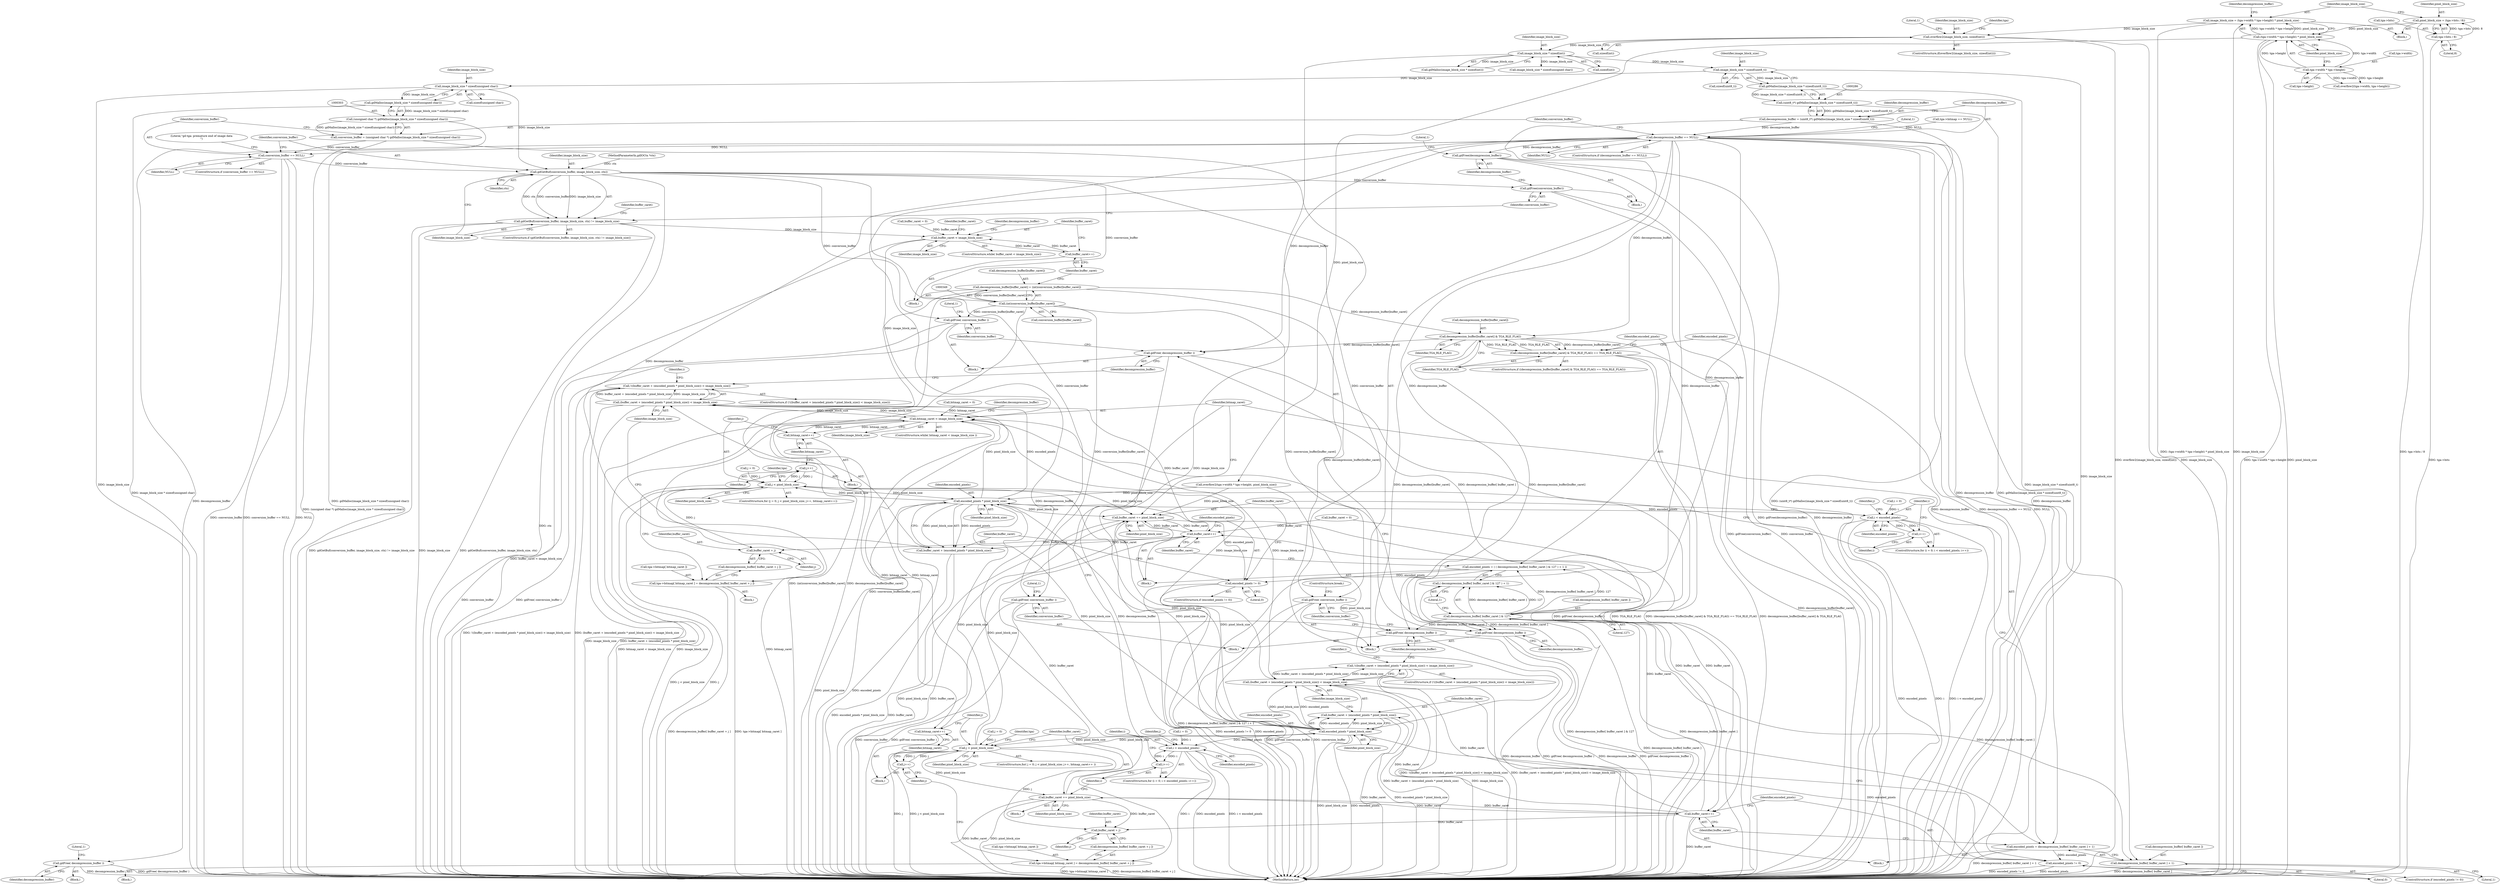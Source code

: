digraph "0_libgd_3c2b605d72e8b080dace1d98a6e50b46c1d12186@API" {
"1000288" [label="(Call,image_block_size * sizeof(uint8_t))"];
"1000210" [label="(Call,image_block_size * sizeof(int))"];
"1000180" [label="(Call,overflow2(image_block_size, sizeof(int)))"];
"1000117" [label="(Call,image_block_size = (tga->width * tga->height) * pixel_block_size)"];
"1000119" [label="(Call,(tga->width * tga->height) * pixel_block_size)"];
"1000120" [label="(Call,tga->width * tga->height)"];
"1000109" [label="(Call,pixel_block_size = (tga->bits / 8))"];
"1000111" [label="(Call,tga->bits / 8)"];
"1000287" [label="(Call,gdMalloc(image_block_size * sizeof(uint8_t)))"];
"1000285" [label="(Call,(uint8_t*) gdMalloc(image_block_size * sizeof(uint8_t)))"];
"1000283" [label="(Call,decompression_buffer = (uint8_t*) gdMalloc(image_block_size * sizeof(uint8_t)))"];
"1000293" [label="(Call,decompression_buffer == NULL)"];
"1000310" [label="(Call,conversion_buffer == NULL)"];
"1000323" [label="(Call,gdGetBuf(conversion_buffer, image_block_size, ctx))"];
"1000322" [label="(Call,gdGetBuf(conversion_buffer, image_block_size, ctx) != image_block_size)"];
"1000340" [label="(Call,buffer_caret < image_block_size)"];
"1000353" [label="(Call,buffer_caret++)"];
"1000359" [label="(Call,bitmap_caret < image_block_size)"];
"1000390" [label="(Call,(buffer_caret + (encoded_pixels * pixel_block_size)) < image_block_size)"];
"1000389" [label="(Call,!((buffer_caret + (encoded_pixels * pixel_block_size)) < image_block_size))"];
"1000425" [label="(Call,bitmap_caret++)"];
"1000460" [label="(Call,(buffer_caret + (encoded_pixels * pixel_block_size)) < image_block_size)"];
"1000459" [label="(Call,!((buffer_caret + (encoded_pixels * pixel_block_size)) < image_block_size))"];
"1000495" [label="(Call,bitmap_caret++)"];
"1000329" [label="(Call,gdFree(conversion_buffer))"];
"1000348" [label="(Call,(int)conversion_buffer[buffer_caret])"];
"1000344" [label="(Call,decompression_buffer[buffer_caret] = (int)conversion_buffer[buffer_caret])"];
"1000365" [label="(Call,decompression_buffer[buffer_caret] & TGA_RLE_FLAG)"];
"1000364" [label="(Call,(decompression_buffer[buffer_caret] & TGA_RLE_FLAG) == TGA_RLE_FLAG)"];
"1000398" [label="(Call,gdFree( decompression_buffer ))"];
"1000468" [label="(Call,gdFree( decompression_buffer ))"];
"1000512" [label="(Call,gdFree( decompression_buffer ))"];
"1000400" [label="(Call,gdFree( conversion_buffer ))"];
"1000470" [label="(Call,gdFree( conversion_buffer ))"];
"1000514" [label="(Call,gdFree( conversion_buffer ))"];
"1000316" [label="(Call,gdFree( decompression_buffer ))"];
"1000331" [label="(Call,gdFree(decompression_buffer))"];
"1000375" [label="(Call,decompression_buffer[ buffer_caret ] & 127)"];
"1000372" [label="(Call,encoded_pixels = ( ( decompression_buffer[ buffer_caret ] & 127 ) + 1 ))"];
"1000384" [label="(Call,encoded_pixels != 0)"];
"1000393" [label="(Call,encoded_pixels * pixel_block_size)"];
"1000391" [label="(Call,buffer_caret + (encoded_pixels * pixel_block_size))"];
"1000409" [label="(Call,i < encoded_pixels)"];
"1000412" [label="(Call,i++)"];
"1000419" [label="(Call,j < pixel_block_size)"];
"1000423" [label="(Call,j++)"];
"1000436" [label="(Call,buffer_caret + j)"];
"1000439" [label="(Call,buffer_caret += pixel_block_size)"];
"1000381" [label="(Call,buffer_caret++)"];
"1000451" [label="(Call,buffer_caret++)"];
"1000461" [label="(Call,buffer_caret + (encoded_pixels * pixel_block_size))"];
"1000506" [label="(Call,buffer_caret + j)"];
"1000509" [label="(Call,buffer_caret += pixel_block_size)"];
"1000463" [label="(Call,encoded_pixels * pixel_block_size)"];
"1000479" [label="(Call,i < encoded_pixels)"];
"1000482" [label="(Call,i++)"];
"1000489" [label="(Call,j < pixel_block_size)"];
"1000493" [label="(Call,j++)"];
"1000374" [label="(Call,( decompression_buffer[ buffer_caret ] & 127 ) + 1)"];
"1000444" [label="(Call,encoded_pixels = decompression_buffer[ buffer_caret ] + 1)"];
"1000454" [label="(Call,encoded_pixels != 0)"];
"1000446" [label="(Call,decompression_buffer[ buffer_caret ] + 1)"];
"1000428" [label="(Call,tga->bitmap[ bitmap_caret ] = decompression_buffer[ buffer_caret + j ])"];
"1000498" [label="(Call,tga->bitmap[ bitmap_caret ] = decompression_buffer[ buffer_caret + j ])"];
"1000305" [label="(Call,image_block_size * sizeof(unsigned char))"];
"1000304" [label="(Call,gdMalloc(image_block_size * sizeof(unsigned char)))"];
"1000302" [label="(Call,(unsigned char *) gdMalloc(image_block_size * sizeof(unsigned char)))"];
"1000300" [label="(Call,conversion_buffer = (unsigned char *) gdMalloc(image_block_size * sizeof(unsigned char)))"];
"1000212" [label="(Call,sizeof(int))"];
"1000426" [label="(Identifier,bitmap_caret)"];
"1000328" [label="(Block,)"];
"1000209" [label="(Call,gdMalloc(image_block_size * sizeof(int)))"];
"1000436" [label="(Call,buffer_caret + j)"];
"1000443" [label="(Block,)"];
"1000486" [label="(Call,j = 0)"];
"1000115" [label="(Literal,8)"];
"1000341" [label="(Identifier,buffer_caret)"];
"1000331" [label="(Call,gdFree(decompression_buffer))"];
"1000489" [label="(Call,j < pixel_block_size)"];
"1000453" [label="(ControlStructure,if (encoded_pixels != 0))"];
"1000487" [label="(Identifier,j)"];
"1000329" [label="(Call,gdFree(conversion_buffer))"];
"1000317" [label="(Identifier,decompression_buffer)"];
"1000384" [label="(Call,encoded_pixels != 0)"];
"1000326" [label="(Identifier,ctx)"];
"1000284" [label="(Identifier,decompression_buffer)"];
"1000294" [label="(Identifier,decompression_buffer)"];
"1000310" [label="(Call,conversion_buffer == NULL)"];
"1000494" [label="(Identifier,j)"];
"1000427" [label="(Block,)"];
"1000480" [label="(Identifier,i)"];
"1000490" [label="(Identifier,j)"];
"1000381" [label="(Call,buffer_caret++)"];
"1000447" [label="(Call,decompression_buffer[ buffer_caret ])"];
"1000375" [label="(Call,decompression_buffer[ buffer_caret ] & 127)"];
"1000475" [label="(ControlStructure,for (i = 0; i < encoded_pixels; i++))"];
"1000434" [label="(Call,decompression_buffer[ buffer_caret + j ])"];
"1000358" [label="(ControlStructure,while( bitmap_caret < image_block_size ))"];
"1000105" [label="(MethodParameterIn,gdIOCtx *ctx)"];
"1000180" [label="(Call,overflow2(image_block_size, sizeof(int)))"];
"1000307" [label="(Call,sizeof(unsigned char))"];
"1000353" [label="(Call,buffer_caret++)"];
"1000111" [label="(Call,tga->bits / 8)"];
"1000407" [label="(Identifier,i)"];
"1000481" [label="(Identifier,encoded_pixels)"];
"1000390" [label="(Call,(buffer_caret + (encoded_pixels * pixel_block_size)) < image_block_size)"];
"1000438" [label="(Identifier,j)"];
"1000356" [label="(Identifier,buffer_caret)"];
"1000121" [label="(Call,tga->width)"];
"1000460" [label="(Call,(buffer_caret + (encoded_pixels * pixel_block_size)) < image_block_size)"];
"1000366" [label="(Call,decompression_buffer[buffer_caret])"];
"1000210" [label="(Call,image_block_size * sizeof(int))"];
"1000415" [label="(ControlStructure,for (j = 0; j < pixel_block_size; j++, bitmap_caret++))"];
"1000141" [label="(Call,bitmap_caret = 0)"];
"1000348" [label="(Call,(int)conversion_buffer[buffer_caret])"];
"1000440" [label="(Identifier,buffer_caret)"];
"1000401" [label="(Identifier,conversion_buffer)"];
"1000118" [label="(Identifier,image_block_size)"];
"1000371" [label="(Block,)"];
"1000302" [label="(Call,(unsigned char *) gdMalloc(image_block_size * sizeof(unsigned char)))"];
"1000120" [label="(Call,tga->width * tga->height)"];
"1000458" [label="(ControlStructure,if (!((buffer_caret + (encoded_pixels * pixel_block_size)) < image_block_size)))"];
"1000117" [label="(Call,image_block_size = (tga->width * tga->height) * pixel_block_size)"];
"1000386" [label="(Literal,0)"];
"1000496" [label="(Identifier,bitmap_caret)"];
"1000385" [label="(Identifier,encoded_pixels)"];
"1000513" [label="(Identifier,decompression_buffer)"];
"1000510" [label="(Identifier,buffer_caret)"];
"1000501" [label="(Identifier,tga)"];
"1000394" [label="(Identifier,encoded_pixels)"];
"1000187" [label="(Literal,1)"];
"1000300" [label="(Call,conversion_buffer = (unsigned char *) gdMalloc(image_block_size * sizeof(unsigned char)))"];
"1000445" [label="(Identifier,encoded_pixels)"];
"1000456" [label="(Literal,0)"];
"1000421" [label="(Identifier,pixel_block_size)"];
"1000455" [label="(Identifier,encoded_pixels)"];
"1000287" [label="(Call,gdMalloc(image_block_size * sizeof(uint8_t)))"];
"1000468" [label="(Call,gdFree( decompression_buffer ))"];
"1000309" [label="(ControlStructure,if (conversion_buffer == NULL))"];
"1000342" [label="(Identifier,image_block_size)"];
"1000451" [label="(Call,buffer_caret++)"];
"1000110" [label="(Identifier,pixel_block_size)"];
"1000515" [label="(Identifier,conversion_buffer)"];
"1000361" [label="(Identifier,image_block_size)"];
"1000465" [label="(Identifier,pixel_block_size)"];
"1000215" [label="(Call,tga->bitmap == NULL)"];
"1000459" [label="(Call,!((buffer_caret + (encoded_pixels * pixel_block_size)) < image_block_size))"];
"1000181" [label="(Identifier,image_block_size)"];
"1000467" [label="(Block,)"];
"1000337" [label="(Identifier,buffer_caret)"];
"1000154" [label="(Call,overflow2(tga->width, tga->height))"];
"1000410" [label="(Identifier,i)"];
"1000450" [label="(Literal,1)"];
"1000424" [label="(Identifier,j)"];
"1000391" [label="(Call,buffer_caret + (encoded_pixels * pixel_block_size))"];
"1000315" [label="(Literal,\"gd-tga: premature end of image data\n\")"];
"1000355" [label="(Call,buffer_caret = 0)"];
"1000429" [label="(Call,tga->bitmap[ bitmap_caret ])"];
"1000499" [label="(Call,tga->bitmap[ bitmap_caret ])"];
"1000306" [label="(Identifier,image_block_size)"];
"1000463" [label="(Call,encoded_pixels * pixel_block_size)"];
"1000483" [label="(Identifier,i)"];
"1000428" [label="(Call,tga->bitmap[ bitmap_caret ] = decompression_buffer[ buffer_caret + j ])"];
"1000519" [label="(MethodReturn,int)"];
"1000343" [label="(Block,)"];
"1000484" [label="(Block,)"];
"1000461" [label="(Call,buffer_caret + (encoded_pixels * pixel_block_size))"];
"1000417" [label="(Identifier,j)"];
"1000376" [label="(Call,decompression_buffer[ buffer_caret ])"];
"1000112" [label="(Call,tga->bits)"];
"1000354" [label="(Identifier,buffer_caret)"];
"1000350" [label="(Call,conversion_buffer[buffer_caret])"];
"1000416" [label="(Call,j = 0)"];
"1000431" [label="(Identifier,tga)"];
"1000369" [label="(Identifier,TGA_RLE_FLAG)"];
"1000412" [label="(Call,i++)"];
"1000425" [label="(Call,bitmap_caret++)"];
"1000380" [label="(Literal,1)"];
"1000516" [label="(ControlStructure,break;)"];
"1000119" [label="(Call,(tga->width * tga->height) * pixel_block_size)"];
"1000321" [label="(ControlStructure,if (gdGetBuf(conversion_buffer, image_block_size, ctx) != image_block_size))"];
"1000323" [label="(Call,gdGetBuf(conversion_buffer, image_block_size, ctx))"];
"1000324" [label="(Identifier,conversion_buffer)"];
"1000340" [label="(Call,buffer_caret < image_block_size)"];
"1000360" [label="(Identifier,bitmap_caret)"];
"1000234" [label="(Call,image_block_size * sizeof(unsigned char))"];
"1000508" [label="(Identifier,j)"];
"1000479" [label="(Call,i < encoded_pixels)"];
"1000211" [label="(Identifier,image_block_size)"];
"1000389" [label="(Call,!((buffer_caret + (encoded_pixels * pixel_block_size)) < image_block_size))"];
"1000345" [label="(Call,decompression_buffer[buffer_caret])"];
"1000392" [label="(Identifier,buffer_caret)"];
"1000485" [label="(ControlStructure,for( j = 0; j < pixel_block_size; j++, bitmap_caret++ ))"];
"1000379" [label="(Literal,127)"];
"1000290" [label="(Call,sizeof(uint8_t))"];
"1000288" [label="(Call,image_block_size * sizeof(uint8_t))"];
"1000514" [label="(Call,gdFree( conversion_buffer ))"];
"1000462" [label="(Identifier,buffer_caret)"];
"1000405" [label="(ControlStructure,for (i = 0; i < encoded_pixels; i++))"];
"1000437" [label="(Identifier,buffer_caret)"];
"1000344" [label="(Call,decompression_buffer[buffer_caret] = (int)conversion_buffer[buffer_caret])"];
"1000422" [label="(Block,)"];
"1000372" [label="(Call,encoded_pixels = ( ( decompression_buffer[ buffer_caret ] & 127 ) + 1 ))"];
"1000439" [label="(Call,buffer_caret += pixel_block_size)"];
"1000322" [label="(Call,gdGetBuf(conversion_buffer, image_block_size, ctx) != image_block_size)"];
"1000511" [label="(Identifier,pixel_block_size)"];
"1000498" [label="(Call,tga->bitmap[ bitmap_caret ] = decompression_buffer[ buffer_caret + j ])"];
"1000312" [label="(Identifier,NULL)"];
"1000444" [label="(Call,encoded_pixels = decompression_buffer[ buffer_caret ] + 1)"];
"1000335" [label="(Literal,1)"];
"1000397" [label="(Block,)"];
"1000192" [label="(Identifier,tga)"];
"1000471" [label="(Identifier,conversion_buffer)"];
"1000124" [label="(Call,tga->height)"];
"1000419" [label="(Call,j < pixel_block_size)"];
"1000295" [label="(Identifier,NULL)"];
"1000383" [label="(ControlStructure,if (encoded_pixels != 0))"];
"1000316" [label="(Call,gdFree( decompression_buffer ))"];
"1000327" [label="(Identifier,image_block_size)"];
"1000325" [label="(Identifier,image_block_size)"];
"1000388" [label="(ControlStructure,if (!((buffer_caret + (encoded_pixels * pixel_block_size)) < image_block_size)))"];
"1000393" [label="(Call,encoded_pixels * pixel_block_size)"];
"1000409" [label="(Call,i < encoded_pixels)"];
"1000512" [label="(Call,gdFree( decompression_buffer ))"];
"1000420" [label="(Identifier,j)"];
"1000304" [label="(Call,gdMalloc(image_block_size * sizeof(unsigned char)))"];
"1000373" [label="(Identifier,encoded_pixels)"];
"1000399" [label="(Identifier,decompression_buffer)"];
"1000446" [label="(Call,decompression_buffer[ buffer_caret ] + 1)"];
"1000283" [label="(Call,decompression_buffer = (uint8_t*) gdMalloc(image_block_size * sizeof(uint8_t)))"];
"1000474" [label="(Literal,1)"];
"1000374" [label="(Call,( decompression_buffer[ buffer_caret ] & 127 ) + 1)"];
"1000301" [label="(Identifier,conversion_buffer)"];
"1000293" [label="(Call,decompression_buffer == NULL)"];
"1000346" [label="(Identifier,decompression_buffer)"];
"1000365" [label="(Call,decompression_buffer[buffer_caret] & TGA_RLE_FLAG)"];
"1000466" [label="(Identifier,image_block_size)"];
"1000406" [label="(Call,i = 0)"];
"1000482" [label="(Call,i++)"];
"1000332" [label="(Identifier,decompression_buffer)"];
"1000382" [label="(Identifier,buffer_caret)"];
"1000311" [label="(Identifier,conversion_buffer)"];
"1000400" [label="(Call,gdFree( conversion_buffer ))"];
"1000285" [label="(Call,(uint8_t*) gdMalloc(image_block_size * sizeof(uint8_t)))"];
"1000127" [label="(Identifier,pixel_block_size)"];
"1000506" [label="(Call,buffer_caret + j)"];
"1000469" [label="(Identifier,decompression_buffer)"];
"1000492" [label="(Block,)"];
"1000464" [label="(Identifier,encoded_pixels)"];
"1000330" [label="(Identifier,conversion_buffer)"];
"1000370" [label="(Identifier,TGA_RLE_FLAG)"];
"1000477" [label="(Identifier,i)"];
"1000476" [label="(Call,i = 0)"];
"1000299" [label="(Literal,1)"];
"1000313" [label="(Block,)"];
"1000182" [label="(Call,sizeof(int))"];
"1000336" [label="(Call,buffer_caret = 0)"];
"1000495" [label="(Call,bitmap_caret++)"];
"1000413" [label="(Identifier,i)"];
"1000411" [label="(Identifier,encoded_pixels)"];
"1000441" [label="(Identifier,pixel_block_size)"];
"1000130" [label="(Identifier,decompression_buffer)"];
"1000404" [label="(Literal,1)"];
"1000395" [label="(Identifier,pixel_block_size)"];
"1000423" [label="(Call,j++)"];
"1000166" [label="(Call,overflow2(tga->width * tga->height, pixel_block_size))"];
"1000454" [label="(Call,encoded_pixels != 0)"];
"1000491" [label="(Identifier,pixel_block_size)"];
"1000396" [label="(Identifier,image_block_size)"];
"1000493" [label="(Call,j++)"];
"1000179" [label="(ControlStructure,if(overflow2(image_block_size, sizeof(int))))"];
"1000367" [label="(Identifier,decompression_buffer)"];
"1000289" [label="(Identifier,image_block_size)"];
"1000470" [label="(Call,gdFree( conversion_buffer ))"];
"1000509" [label="(Call,buffer_caret += pixel_block_size)"];
"1000497" [label="(Block,)"];
"1000107" [label="(Block,)"];
"1000227" [label="(Block,)"];
"1000452" [label="(Identifier,buffer_caret)"];
"1000292" [label="(ControlStructure,if (decompression_buffer == NULL))"];
"1000364" [label="(Call,(decompression_buffer[buffer_caret] & TGA_RLE_FLAG) == TGA_RLE_FLAG)"];
"1000320" [label="(Literal,1)"];
"1000109" [label="(Call,pixel_block_size = (tga->bits / 8))"];
"1000507" [label="(Identifier,buffer_caret)"];
"1000359" [label="(Call,bitmap_caret < image_block_size)"];
"1000398" [label="(Call,gdFree( decompression_buffer ))"];
"1000339" [label="(ControlStructure,while( buffer_caret < image_block_size))"];
"1000305" [label="(Call,image_block_size * sizeof(unsigned char))"];
"1000363" [label="(ControlStructure,if ((decompression_buffer[buffer_caret] & TGA_RLE_FLAG) == TGA_RLE_FLAG))"];
"1000504" [label="(Call,decompression_buffer[ buffer_caret + j ])"];
"1000288" -> "1000287"  [label="AST: "];
"1000288" -> "1000290"  [label="CFG: "];
"1000289" -> "1000288"  [label="AST: "];
"1000290" -> "1000288"  [label="AST: "];
"1000287" -> "1000288"  [label="CFG: "];
"1000288" -> "1000519"  [label="DDG: image_block_size"];
"1000288" -> "1000287"  [label="DDG: image_block_size"];
"1000210" -> "1000288"  [label="DDG: image_block_size"];
"1000288" -> "1000305"  [label="DDG: image_block_size"];
"1000210" -> "1000209"  [label="AST: "];
"1000210" -> "1000212"  [label="CFG: "];
"1000211" -> "1000210"  [label="AST: "];
"1000212" -> "1000210"  [label="AST: "];
"1000209" -> "1000210"  [label="CFG: "];
"1000210" -> "1000519"  [label="DDG: image_block_size"];
"1000210" -> "1000209"  [label="DDG: image_block_size"];
"1000180" -> "1000210"  [label="DDG: image_block_size"];
"1000210" -> "1000234"  [label="DDG: image_block_size"];
"1000180" -> "1000179"  [label="AST: "];
"1000180" -> "1000182"  [label="CFG: "];
"1000181" -> "1000180"  [label="AST: "];
"1000182" -> "1000180"  [label="AST: "];
"1000187" -> "1000180"  [label="CFG: "];
"1000192" -> "1000180"  [label="CFG: "];
"1000180" -> "1000519"  [label="DDG: image_block_size"];
"1000180" -> "1000519"  [label="DDG: overflow2(image_block_size, sizeof(int))"];
"1000117" -> "1000180"  [label="DDG: image_block_size"];
"1000117" -> "1000107"  [label="AST: "];
"1000117" -> "1000119"  [label="CFG: "];
"1000118" -> "1000117"  [label="AST: "];
"1000119" -> "1000117"  [label="AST: "];
"1000130" -> "1000117"  [label="CFG: "];
"1000117" -> "1000519"  [label="DDG: image_block_size"];
"1000117" -> "1000519"  [label="DDG: (tga->width * tga->height) * pixel_block_size"];
"1000119" -> "1000117"  [label="DDG: tga->width * tga->height"];
"1000119" -> "1000117"  [label="DDG: pixel_block_size"];
"1000119" -> "1000127"  [label="CFG: "];
"1000120" -> "1000119"  [label="AST: "];
"1000127" -> "1000119"  [label="AST: "];
"1000119" -> "1000519"  [label="DDG: pixel_block_size"];
"1000119" -> "1000519"  [label="DDG: tga->width * tga->height"];
"1000120" -> "1000119"  [label="DDG: tga->width"];
"1000120" -> "1000119"  [label="DDG: tga->height"];
"1000109" -> "1000119"  [label="DDG: pixel_block_size"];
"1000119" -> "1000166"  [label="DDG: pixel_block_size"];
"1000120" -> "1000124"  [label="CFG: "];
"1000121" -> "1000120"  [label="AST: "];
"1000124" -> "1000120"  [label="AST: "];
"1000127" -> "1000120"  [label="CFG: "];
"1000120" -> "1000154"  [label="DDG: tga->width"];
"1000120" -> "1000154"  [label="DDG: tga->height"];
"1000109" -> "1000107"  [label="AST: "];
"1000109" -> "1000111"  [label="CFG: "];
"1000110" -> "1000109"  [label="AST: "];
"1000111" -> "1000109"  [label="AST: "];
"1000118" -> "1000109"  [label="CFG: "];
"1000109" -> "1000519"  [label="DDG: tga->bits / 8"];
"1000111" -> "1000109"  [label="DDG: tga->bits"];
"1000111" -> "1000109"  [label="DDG: 8"];
"1000111" -> "1000115"  [label="CFG: "];
"1000112" -> "1000111"  [label="AST: "];
"1000115" -> "1000111"  [label="AST: "];
"1000111" -> "1000519"  [label="DDG: tga->bits"];
"1000287" -> "1000285"  [label="AST: "];
"1000285" -> "1000287"  [label="CFG: "];
"1000287" -> "1000519"  [label="DDG: image_block_size * sizeof(uint8_t)"];
"1000287" -> "1000285"  [label="DDG: image_block_size * sizeof(uint8_t)"];
"1000285" -> "1000283"  [label="AST: "];
"1000286" -> "1000285"  [label="AST: "];
"1000283" -> "1000285"  [label="CFG: "];
"1000285" -> "1000519"  [label="DDG: gdMalloc(image_block_size * sizeof(uint8_t))"];
"1000285" -> "1000283"  [label="DDG: gdMalloc(image_block_size * sizeof(uint8_t))"];
"1000283" -> "1000227"  [label="AST: "];
"1000284" -> "1000283"  [label="AST: "];
"1000294" -> "1000283"  [label="CFG: "];
"1000283" -> "1000519"  [label="DDG: (uint8_t*) gdMalloc(image_block_size * sizeof(uint8_t))"];
"1000283" -> "1000293"  [label="DDG: decompression_buffer"];
"1000293" -> "1000292"  [label="AST: "];
"1000293" -> "1000295"  [label="CFG: "];
"1000294" -> "1000293"  [label="AST: "];
"1000295" -> "1000293"  [label="AST: "];
"1000299" -> "1000293"  [label="CFG: "];
"1000301" -> "1000293"  [label="CFG: "];
"1000293" -> "1000519"  [label="DDG: decompression_buffer"];
"1000293" -> "1000519"  [label="DDG: decompression_buffer == NULL"];
"1000293" -> "1000519"  [label="DDG: NULL"];
"1000215" -> "1000293"  [label="DDG: NULL"];
"1000293" -> "1000310"  [label="DDG: NULL"];
"1000293" -> "1000316"  [label="DDG: decompression_buffer"];
"1000293" -> "1000331"  [label="DDG: decompression_buffer"];
"1000293" -> "1000365"  [label="DDG: decompression_buffer"];
"1000293" -> "1000375"  [label="DDG: decompression_buffer"];
"1000293" -> "1000398"  [label="DDG: decompression_buffer"];
"1000293" -> "1000428"  [label="DDG: decompression_buffer"];
"1000293" -> "1000444"  [label="DDG: decompression_buffer"];
"1000293" -> "1000446"  [label="DDG: decompression_buffer"];
"1000293" -> "1000468"  [label="DDG: decompression_buffer"];
"1000293" -> "1000498"  [label="DDG: decompression_buffer"];
"1000293" -> "1000512"  [label="DDG: decompression_buffer"];
"1000310" -> "1000309"  [label="AST: "];
"1000310" -> "1000312"  [label="CFG: "];
"1000311" -> "1000310"  [label="AST: "];
"1000312" -> "1000310"  [label="AST: "];
"1000315" -> "1000310"  [label="CFG: "];
"1000324" -> "1000310"  [label="CFG: "];
"1000310" -> "1000519"  [label="DDG: conversion_buffer == NULL"];
"1000310" -> "1000519"  [label="DDG: NULL"];
"1000310" -> "1000519"  [label="DDG: conversion_buffer"];
"1000300" -> "1000310"  [label="DDG: conversion_buffer"];
"1000310" -> "1000323"  [label="DDG: conversion_buffer"];
"1000323" -> "1000322"  [label="AST: "];
"1000323" -> "1000326"  [label="CFG: "];
"1000324" -> "1000323"  [label="AST: "];
"1000325" -> "1000323"  [label="AST: "];
"1000326" -> "1000323"  [label="AST: "];
"1000327" -> "1000323"  [label="CFG: "];
"1000323" -> "1000519"  [label="DDG: ctx"];
"1000323" -> "1000322"  [label="DDG: conversion_buffer"];
"1000323" -> "1000322"  [label="DDG: image_block_size"];
"1000323" -> "1000322"  [label="DDG: ctx"];
"1000305" -> "1000323"  [label="DDG: image_block_size"];
"1000105" -> "1000323"  [label="DDG: ctx"];
"1000323" -> "1000329"  [label="DDG: conversion_buffer"];
"1000323" -> "1000348"  [label="DDG: conversion_buffer"];
"1000323" -> "1000400"  [label="DDG: conversion_buffer"];
"1000323" -> "1000470"  [label="DDG: conversion_buffer"];
"1000323" -> "1000514"  [label="DDG: conversion_buffer"];
"1000322" -> "1000321"  [label="AST: "];
"1000322" -> "1000327"  [label="CFG: "];
"1000327" -> "1000322"  [label="AST: "];
"1000330" -> "1000322"  [label="CFG: "];
"1000337" -> "1000322"  [label="CFG: "];
"1000322" -> "1000519"  [label="DDG: gdGetBuf(conversion_buffer, image_block_size, ctx) != image_block_size"];
"1000322" -> "1000519"  [label="DDG: gdGetBuf(conversion_buffer, image_block_size, ctx)"];
"1000322" -> "1000519"  [label="DDG: image_block_size"];
"1000322" -> "1000340"  [label="DDG: image_block_size"];
"1000340" -> "1000339"  [label="AST: "];
"1000340" -> "1000342"  [label="CFG: "];
"1000341" -> "1000340"  [label="AST: "];
"1000342" -> "1000340"  [label="AST: "];
"1000346" -> "1000340"  [label="CFG: "];
"1000356" -> "1000340"  [label="CFG: "];
"1000340" -> "1000519"  [label="DDG: buffer_caret < image_block_size"];
"1000353" -> "1000340"  [label="DDG: buffer_caret"];
"1000336" -> "1000340"  [label="DDG: buffer_caret"];
"1000340" -> "1000353"  [label="DDG: buffer_caret"];
"1000340" -> "1000359"  [label="DDG: image_block_size"];
"1000353" -> "1000343"  [label="AST: "];
"1000353" -> "1000354"  [label="CFG: "];
"1000354" -> "1000353"  [label="AST: "];
"1000341" -> "1000353"  [label="CFG: "];
"1000359" -> "1000358"  [label="AST: "];
"1000359" -> "1000361"  [label="CFG: "];
"1000360" -> "1000359"  [label="AST: "];
"1000361" -> "1000359"  [label="AST: "];
"1000367" -> "1000359"  [label="CFG: "];
"1000513" -> "1000359"  [label="CFG: "];
"1000359" -> "1000519"  [label="DDG: image_block_size"];
"1000359" -> "1000519"  [label="DDG: bitmap_caret"];
"1000359" -> "1000519"  [label="DDG: bitmap_caret < image_block_size"];
"1000141" -> "1000359"  [label="DDG: bitmap_caret"];
"1000495" -> "1000359"  [label="DDG: bitmap_caret"];
"1000425" -> "1000359"  [label="DDG: bitmap_caret"];
"1000390" -> "1000359"  [label="DDG: image_block_size"];
"1000460" -> "1000359"  [label="DDG: image_block_size"];
"1000359" -> "1000390"  [label="DDG: image_block_size"];
"1000359" -> "1000425"  [label="DDG: bitmap_caret"];
"1000359" -> "1000460"  [label="DDG: image_block_size"];
"1000359" -> "1000495"  [label="DDG: bitmap_caret"];
"1000390" -> "1000389"  [label="AST: "];
"1000390" -> "1000396"  [label="CFG: "];
"1000391" -> "1000390"  [label="AST: "];
"1000396" -> "1000390"  [label="AST: "];
"1000389" -> "1000390"  [label="CFG: "];
"1000390" -> "1000519"  [label="DDG: image_block_size"];
"1000390" -> "1000519"  [label="DDG: buffer_caret + (encoded_pixels * pixel_block_size)"];
"1000390" -> "1000389"  [label="DDG: buffer_caret + (encoded_pixels * pixel_block_size)"];
"1000390" -> "1000389"  [label="DDG: image_block_size"];
"1000381" -> "1000390"  [label="DDG: buffer_caret"];
"1000393" -> "1000390"  [label="DDG: encoded_pixels"];
"1000393" -> "1000390"  [label="DDG: pixel_block_size"];
"1000389" -> "1000388"  [label="AST: "];
"1000399" -> "1000389"  [label="CFG: "];
"1000407" -> "1000389"  [label="CFG: "];
"1000389" -> "1000519"  [label="DDG: !((buffer_caret + (encoded_pixels * pixel_block_size)) < image_block_size)"];
"1000389" -> "1000519"  [label="DDG: (buffer_caret + (encoded_pixels * pixel_block_size)) < image_block_size"];
"1000425" -> "1000422"  [label="AST: "];
"1000425" -> "1000426"  [label="CFG: "];
"1000426" -> "1000425"  [label="AST: "];
"1000420" -> "1000425"  [label="CFG: "];
"1000460" -> "1000459"  [label="AST: "];
"1000460" -> "1000466"  [label="CFG: "];
"1000461" -> "1000460"  [label="AST: "];
"1000466" -> "1000460"  [label="AST: "];
"1000459" -> "1000460"  [label="CFG: "];
"1000460" -> "1000519"  [label="DDG: buffer_caret + (encoded_pixels * pixel_block_size)"];
"1000460" -> "1000519"  [label="DDG: image_block_size"];
"1000460" -> "1000459"  [label="DDG: buffer_caret + (encoded_pixels * pixel_block_size)"];
"1000460" -> "1000459"  [label="DDG: image_block_size"];
"1000451" -> "1000460"  [label="DDG: buffer_caret"];
"1000463" -> "1000460"  [label="DDG: encoded_pixels"];
"1000463" -> "1000460"  [label="DDG: pixel_block_size"];
"1000459" -> "1000458"  [label="AST: "];
"1000469" -> "1000459"  [label="CFG: "];
"1000477" -> "1000459"  [label="CFG: "];
"1000459" -> "1000519"  [label="DDG: (buffer_caret + (encoded_pixels * pixel_block_size)) < image_block_size"];
"1000459" -> "1000519"  [label="DDG: !((buffer_caret + (encoded_pixels * pixel_block_size)) < image_block_size)"];
"1000495" -> "1000492"  [label="AST: "];
"1000495" -> "1000496"  [label="CFG: "];
"1000496" -> "1000495"  [label="AST: "];
"1000490" -> "1000495"  [label="CFG: "];
"1000329" -> "1000328"  [label="AST: "];
"1000329" -> "1000330"  [label="CFG: "];
"1000330" -> "1000329"  [label="AST: "];
"1000332" -> "1000329"  [label="CFG: "];
"1000329" -> "1000519"  [label="DDG: gdFree(conversion_buffer)"];
"1000329" -> "1000519"  [label="DDG: conversion_buffer"];
"1000348" -> "1000344"  [label="AST: "];
"1000348" -> "1000350"  [label="CFG: "];
"1000349" -> "1000348"  [label="AST: "];
"1000350" -> "1000348"  [label="AST: "];
"1000344" -> "1000348"  [label="CFG: "];
"1000348" -> "1000519"  [label="DDG: conversion_buffer[buffer_caret]"];
"1000348" -> "1000344"  [label="DDG: conversion_buffer[buffer_caret]"];
"1000348" -> "1000400"  [label="DDG: conversion_buffer[buffer_caret]"];
"1000348" -> "1000470"  [label="DDG: conversion_buffer[buffer_caret]"];
"1000348" -> "1000514"  [label="DDG: conversion_buffer[buffer_caret]"];
"1000344" -> "1000343"  [label="AST: "];
"1000345" -> "1000344"  [label="AST: "];
"1000354" -> "1000344"  [label="CFG: "];
"1000344" -> "1000519"  [label="DDG: (int)conversion_buffer[buffer_caret]"];
"1000344" -> "1000519"  [label="DDG: decompression_buffer[buffer_caret]"];
"1000344" -> "1000365"  [label="DDG: decompression_buffer[buffer_caret]"];
"1000344" -> "1000512"  [label="DDG: decompression_buffer[buffer_caret]"];
"1000365" -> "1000364"  [label="AST: "];
"1000365" -> "1000369"  [label="CFG: "];
"1000366" -> "1000365"  [label="AST: "];
"1000369" -> "1000365"  [label="AST: "];
"1000370" -> "1000365"  [label="CFG: "];
"1000365" -> "1000519"  [label="DDG: decompression_buffer[buffer_caret]"];
"1000365" -> "1000364"  [label="DDG: decompression_buffer[buffer_caret]"];
"1000365" -> "1000364"  [label="DDG: TGA_RLE_FLAG"];
"1000364" -> "1000365"  [label="DDG: TGA_RLE_FLAG"];
"1000365" -> "1000398"  [label="DDG: decompression_buffer[buffer_caret]"];
"1000365" -> "1000468"  [label="DDG: decompression_buffer[buffer_caret]"];
"1000365" -> "1000512"  [label="DDG: decompression_buffer[buffer_caret]"];
"1000364" -> "1000363"  [label="AST: "];
"1000364" -> "1000370"  [label="CFG: "];
"1000370" -> "1000364"  [label="AST: "];
"1000373" -> "1000364"  [label="CFG: "];
"1000445" -> "1000364"  [label="CFG: "];
"1000364" -> "1000519"  [label="DDG: decompression_buffer[buffer_caret] & TGA_RLE_FLAG"];
"1000364" -> "1000519"  [label="DDG: TGA_RLE_FLAG"];
"1000364" -> "1000519"  [label="DDG: (decompression_buffer[buffer_caret] & TGA_RLE_FLAG) == TGA_RLE_FLAG"];
"1000398" -> "1000397"  [label="AST: "];
"1000398" -> "1000399"  [label="CFG: "];
"1000399" -> "1000398"  [label="AST: "];
"1000401" -> "1000398"  [label="CFG: "];
"1000398" -> "1000519"  [label="DDG: gdFree( decompression_buffer )"];
"1000398" -> "1000519"  [label="DDG: decompression_buffer"];
"1000375" -> "1000398"  [label="DDG: decompression_buffer[ buffer_caret ]"];
"1000468" -> "1000467"  [label="AST: "];
"1000468" -> "1000469"  [label="CFG: "];
"1000469" -> "1000468"  [label="AST: "];
"1000471" -> "1000468"  [label="CFG: "];
"1000468" -> "1000519"  [label="DDG: gdFree( decompression_buffer )"];
"1000468" -> "1000519"  [label="DDG: decompression_buffer"];
"1000375" -> "1000468"  [label="DDG: decompression_buffer[ buffer_caret ]"];
"1000512" -> "1000227"  [label="AST: "];
"1000512" -> "1000513"  [label="CFG: "];
"1000513" -> "1000512"  [label="AST: "];
"1000515" -> "1000512"  [label="CFG: "];
"1000512" -> "1000519"  [label="DDG: decompression_buffer"];
"1000512" -> "1000519"  [label="DDG: gdFree( decompression_buffer )"];
"1000375" -> "1000512"  [label="DDG: decompression_buffer[ buffer_caret ]"];
"1000400" -> "1000397"  [label="AST: "];
"1000400" -> "1000401"  [label="CFG: "];
"1000401" -> "1000400"  [label="AST: "];
"1000404" -> "1000400"  [label="CFG: "];
"1000400" -> "1000519"  [label="DDG: conversion_buffer"];
"1000400" -> "1000519"  [label="DDG: gdFree( conversion_buffer )"];
"1000470" -> "1000467"  [label="AST: "];
"1000470" -> "1000471"  [label="CFG: "];
"1000471" -> "1000470"  [label="AST: "];
"1000474" -> "1000470"  [label="CFG: "];
"1000470" -> "1000519"  [label="DDG: conversion_buffer"];
"1000470" -> "1000519"  [label="DDG: gdFree( conversion_buffer )"];
"1000514" -> "1000227"  [label="AST: "];
"1000514" -> "1000515"  [label="CFG: "];
"1000515" -> "1000514"  [label="AST: "];
"1000516" -> "1000514"  [label="CFG: "];
"1000514" -> "1000519"  [label="DDG: gdFree( conversion_buffer )"];
"1000514" -> "1000519"  [label="DDG: conversion_buffer"];
"1000316" -> "1000313"  [label="AST: "];
"1000316" -> "1000317"  [label="CFG: "];
"1000317" -> "1000316"  [label="AST: "];
"1000320" -> "1000316"  [label="CFG: "];
"1000316" -> "1000519"  [label="DDG: gdFree( decompression_buffer )"];
"1000316" -> "1000519"  [label="DDG: decompression_buffer"];
"1000331" -> "1000328"  [label="AST: "];
"1000331" -> "1000332"  [label="CFG: "];
"1000332" -> "1000331"  [label="AST: "];
"1000335" -> "1000331"  [label="CFG: "];
"1000331" -> "1000519"  [label="DDG: gdFree(decompression_buffer)"];
"1000331" -> "1000519"  [label="DDG: decompression_buffer"];
"1000375" -> "1000374"  [label="AST: "];
"1000375" -> "1000379"  [label="CFG: "];
"1000376" -> "1000375"  [label="AST: "];
"1000379" -> "1000375"  [label="AST: "];
"1000380" -> "1000375"  [label="CFG: "];
"1000375" -> "1000519"  [label="DDG: decompression_buffer[ buffer_caret ]"];
"1000375" -> "1000372"  [label="DDG: decompression_buffer[ buffer_caret ]"];
"1000375" -> "1000372"  [label="DDG: 127"];
"1000375" -> "1000374"  [label="DDG: decompression_buffer[ buffer_caret ]"];
"1000375" -> "1000374"  [label="DDG: 127"];
"1000375" -> "1000444"  [label="DDG: decompression_buffer[ buffer_caret ]"];
"1000375" -> "1000446"  [label="DDG: decompression_buffer[ buffer_caret ]"];
"1000372" -> "1000371"  [label="AST: "];
"1000372" -> "1000374"  [label="CFG: "];
"1000373" -> "1000372"  [label="AST: "];
"1000374" -> "1000372"  [label="AST: "];
"1000382" -> "1000372"  [label="CFG: "];
"1000372" -> "1000519"  [label="DDG: ( decompression_buffer[ buffer_caret ] & 127 ) + 1"];
"1000372" -> "1000384"  [label="DDG: encoded_pixels"];
"1000384" -> "1000383"  [label="AST: "];
"1000384" -> "1000386"  [label="CFG: "];
"1000385" -> "1000384"  [label="AST: "];
"1000386" -> "1000384"  [label="AST: "];
"1000392" -> "1000384"  [label="CFG: "];
"1000440" -> "1000384"  [label="CFG: "];
"1000384" -> "1000519"  [label="DDG: encoded_pixels != 0"];
"1000384" -> "1000519"  [label="DDG: encoded_pixels"];
"1000384" -> "1000393"  [label="DDG: encoded_pixels"];
"1000393" -> "1000391"  [label="AST: "];
"1000393" -> "1000395"  [label="CFG: "];
"1000394" -> "1000393"  [label="AST: "];
"1000395" -> "1000393"  [label="AST: "];
"1000391" -> "1000393"  [label="CFG: "];
"1000393" -> "1000519"  [label="DDG: encoded_pixels"];
"1000393" -> "1000519"  [label="DDG: pixel_block_size"];
"1000393" -> "1000391"  [label="DDG: encoded_pixels"];
"1000393" -> "1000391"  [label="DDG: pixel_block_size"];
"1000463" -> "1000393"  [label="DDG: pixel_block_size"];
"1000166" -> "1000393"  [label="DDG: pixel_block_size"];
"1000489" -> "1000393"  [label="DDG: pixel_block_size"];
"1000419" -> "1000393"  [label="DDG: pixel_block_size"];
"1000393" -> "1000409"  [label="DDG: encoded_pixels"];
"1000393" -> "1000419"  [label="DDG: pixel_block_size"];
"1000393" -> "1000439"  [label="DDG: pixel_block_size"];
"1000393" -> "1000463"  [label="DDG: pixel_block_size"];
"1000392" -> "1000391"  [label="AST: "];
"1000396" -> "1000391"  [label="CFG: "];
"1000391" -> "1000519"  [label="DDG: buffer_caret"];
"1000391" -> "1000519"  [label="DDG: encoded_pixels * pixel_block_size"];
"1000381" -> "1000391"  [label="DDG: buffer_caret"];
"1000409" -> "1000405"  [label="AST: "];
"1000409" -> "1000411"  [label="CFG: "];
"1000410" -> "1000409"  [label="AST: "];
"1000411" -> "1000409"  [label="AST: "];
"1000417" -> "1000409"  [label="CFG: "];
"1000440" -> "1000409"  [label="CFG: "];
"1000409" -> "1000519"  [label="DDG: encoded_pixels"];
"1000409" -> "1000519"  [label="DDG: i < encoded_pixels"];
"1000409" -> "1000519"  [label="DDG: i"];
"1000406" -> "1000409"  [label="DDG: i"];
"1000412" -> "1000409"  [label="DDG: i"];
"1000409" -> "1000412"  [label="DDG: i"];
"1000412" -> "1000405"  [label="AST: "];
"1000412" -> "1000413"  [label="CFG: "];
"1000413" -> "1000412"  [label="AST: "];
"1000410" -> "1000412"  [label="CFG: "];
"1000419" -> "1000415"  [label="AST: "];
"1000419" -> "1000421"  [label="CFG: "];
"1000420" -> "1000419"  [label="AST: "];
"1000421" -> "1000419"  [label="AST: "];
"1000431" -> "1000419"  [label="CFG: "];
"1000413" -> "1000419"  [label="CFG: "];
"1000419" -> "1000519"  [label="DDG: j"];
"1000419" -> "1000519"  [label="DDG: j < pixel_block_size"];
"1000423" -> "1000419"  [label="DDG: j"];
"1000416" -> "1000419"  [label="DDG: j"];
"1000419" -> "1000423"  [label="DDG: j"];
"1000419" -> "1000436"  [label="DDG: j"];
"1000419" -> "1000439"  [label="DDG: pixel_block_size"];
"1000419" -> "1000463"  [label="DDG: pixel_block_size"];
"1000423" -> "1000422"  [label="AST: "];
"1000423" -> "1000424"  [label="CFG: "];
"1000424" -> "1000423"  [label="AST: "];
"1000426" -> "1000423"  [label="CFG: "];
"1000436" -> "1000434"  [label="AST: "];
"1000436" -> "1000438"  [label="CFG: "];
"1000437" -> "1000436"  [label="AST: "];
"1000438" -> "1000436"  [label="AST: "];
"1000434" -> "1000436"  [label="CFG: "];
"1000381" -> "1000436"  [label="DDG: buffer_caret"];
"1000439" -> "1000371"  [label="AST: "];
"1000439" -> "1000441"  [label="CFG: "];
"1000440" -> "1000439"  [label="AST: "];
"1000441" -> "1000439"  [label="AST: "];
"1000360" -> "1000439"  [label="CFG: "];
"1000439" -> "1000519"  [label="DDG: buffer_caret"];
"1000439" -> "1000519"  [label="DDG: pixel_block_size"];
"1000439" -> "1000381"  [label="DDG: buffer_caret"];
"1000463" -> "1000439"  [label="DDG: pixel_block_size"];
"1000166" -> "1000439"  [label="DDG: pixel_block_size"];
"1000489" -> "1000439"  [label="DDG: pixel_block_size"];
"1000381" -> "1000439"  [label="DDG: buffer_caret"];
"1000439" -> "1000451"  [label="DDG: buffer_caret"];
"1000381" -> "1000371"  [label="AST: "];
"1000381" -> "1000382"  [label="CFG: "];
"1000382" -> "1000381"  [label="AST: "];
"1000385" -> "1000381"  [label="CFG: "];
"1000355" -> "1000381"  [label="DDG: buffer_caret"];
"1000451" -> "1000381"  [label="DDG: buffer_caret"];
"1000509" -> "1000381"  [label="DDG: buffer_caret"];
"1000451" -> "1000443"  [label="AST: "];
"1000451" -> "1000452"  [label="CFG: "];
"1000452" -> "1000451"  [label="AST: "];
"1000455" -> "1000451"  [label="CFG: "];
"1000451" -> "1000519"  [label="DDG: buffer_caret"];
"1000355" -> "1000451"  [label="DDG: buffer_caret"];
"1000509" -> "1000451"  [label="DDG: buffer_caret"];
"1000451" -> "1000461"  [label="DDG: buffer_caret"];
"1000451" -> "1000506"  [label="DDG: buffer_caret"];
"1000451" -> "1000509"  [label="DDG: buffer_caret"];
"1000461" -> "1000463"  [label="CFG: "];
"1000462" -> "1000461"  [label="AST: "];
"1000463" -> "1000461"  [label="AST: "];
"1000466" -> "1000461"  [label="CFG: "];
"1000461" -> "1000519"  [label="DDG: encoded_pixels * pixel_block_size"];
"1000461" -> "1000519"  [label="DDG: buffer_caret"];
"1000463" -> "1000461"  [label="DDG: encoded_pixels"];
"1000463" -> "1000461"  [label="DDG: pixel_block_size"];
"1000506" -> "1000504"  [label="AST: "];
"1000506" -> "1000508"  [label="CFG: "];
"1000507" -> "1000506"  [label="AST: "];
"1000508" -> "1000506"  [label="AST: "];
"1000504" -> "1000506"  [label="CFG: "];
"1000509" -> "1000506"  [label="DDG: buffer_caret"];
"1000489" -> "1000506"  [label="DDG: j"];
"1000509" -> "1000484"  [label="AST: "];
"1000509" -> "1000511"  [label="CFG: "];
"1000510" -> "1000509"  [label="AST: "];
"1000511" -> "1000509"  [label="AST: "];
"1000483" -> "1000509"  [label="CFG: "];
"1000509" -> "1000519"  [label="DDG: pixel_block_size"];
"1000509" -> "1000519"  [label="DDG: buffer_caret"];
"1000489" -> "1000509"  [label="DDG: pixel_block_size"];
"1000463" -> "1000465"  [label="CFG: "];
"1000464" -> "1000463"  [label="AST: "];
"1000465" -> "1000463"  [label="AST: "];
"1000463" -> "1000519"  [label="DDG: pixel_block_size"];
"1000463" -> "1000519"  [label="DDG: encoded_pixels"];
"1000454" -> "1000463"  [label="DDG: encoded_pixels"];
"1000166" -> "1000463"  [label="DDG: pixel_block_size"];
"1000489" -> "1000463"  [label="DDG: pixel_block_size"];
"1000463" -> "1000479"  [label="DDG: encoded_pixels"];
"1000463" -> "1000489"  [label="DDG: pixel_block_size"];
"1000479" -> "1000475"  [label="AST: "];
"1000479" -> "1000481"  [label="CFG: "];
"1000480" -> "1000479"  [label="AST: "];
"1000481" -> "1000479"  [label="AST: "];
"1000360" -> "1000479"  [label="CFG: "];
"1000487" -> "1000479"  [label="CFG: "];
"1000479" -> "1000519"  [label="DDG: i < encoded_pixels"];
"1000479" -> "1000519"  [label="DDG: i"];
"1000479" -> "1000519"  [label="DDG: encoded_pixels"];
"1000482" -> "1000479"  [label="DDG: i"];
"1000476" -> "1000479"  [label="DDG: i"];
"1000479" -> "1000482"  [label="DDG: i"];
"1000482" -> "1000475"  [label="AST: "];
"1000482" -> "1000483"  [label="CFG: "];
"1000483" -> "1000482"  [label="AST: "];
"1000480" -> "1000482"  [label="CFG: "];
"1000489" -> "1000485"  [label="AST: "];
"1000489" -> "1000491"  [label="CFG: "];
"1000490" -> "1000489"  [label="AST: "];
"1000491" -> "1000489"  [label="AST: "];
"1000501" -> "1000489"  [label="CFG: "];
"1000510" -> "1000489"  [label="CFG: "];
"1000489" -> "1000519"  [label="DDG: j < pixel_block_size"];
"1000489" -> "1000519"  [label="DDG: j"];
"1000493" -> "1000489"  [label="DDG: j"];
"1000486" -> "1000489"  [label="DDG: j"];
"1000489" -> "1000493"  [label="DDG: j"];
"1000493" -> "1000492"  [label="AST: "];
"1000493" -> "1000494"  [label="CFG: "];
"1000494" -> "1000493"  [label="AST: "];
"1000496" -> "1000493"  [label="CFG: "];
"1000374" -> "1000380"  [label="CFG: "];
"1000380" -> "1000374"  [label="AST: "];
"1000374" -> "1000519"  [label="DDG: decompression_buffer[ buffer_caret ] & 127"];
"1000444" -> "1000443"  [label="AST: "];
"1000444" -> "1000446"  [label="CFG: "];
"1000445" -> "1000444"  [label="AST: "];
"1000446" -> "1000444"  [label="AST: "];
"1000452" -> "1000444"  [label="CFG: "];
"1000444" -> "1000519"  [label="DDG: decompression_buffer[ buffer_caret ] + 1"];
"1000444" -> "1000454"  [label="DDG: encoded_pixels"];
"1000454" -> "1000453"  [label="AST: "];
"1000454" -> "1000456"  [label="CFG: "];
"1000455" -> "1000454"  [label="AST: "];
"1000456" -> "1000454"  [label="AST: "];
"1000360" -> "1000454"  [label="CFG: "];
"1000462" -> "1000454"  [label="CFG: "];
"1000454" -> "1000519"  [label="DDG: encoded_pixels"];
"1000454" -> "1000519"  [label="DDG: encoded_pixels != 0"];
"1000446" -> "1000450"  [label="CFG: "];
"1000447" -> "1000446"  [label="AST: "];
"1000450" -> "1000446"  [label="AST: "];
"1000446" -> "1000519"  [label="DDG: decompression_buffer[ buffer_caret ]"];
"1000428" -> "1000427"  [label="AST: "];
"1000428" -> "1000434"  [label="CFG: "];
"1000429" -> "1000428"  [label="AST: "];
"1000434" -> "1000428"  [label="AST: "];
"1000424" -> "1000428"  [label="CFG: "];
"1000428" -> "1000519"  [label="DDG: decompression_buffer[ buffer_caret + j ]"];
"1000428" -> "1000519"  [label="DDG: tga->bitmap[ bitmap_caret ]"];
"1000498" -> "1000497"  [label="AST: "];
"1000498" -> "1000504"  [label="CFG: "];
"1000499" -> "1000498"  [label="AST: "];
"1000504" -> "1000498"  [label="AST: "];
"1000494" -> "1000498"  [label="CFG: "];
"1000498" -> "1000519"  [label="DDG: tga->bitmap[ bitmap_caret ]"];
"1000498" -> "1000519"  [label="DDG: decompression_buffer[ buffer_caret + j ]"];
"1000305" -> "1000304"  [label="AST: "];
"1000305" -> "1000307"  [label="CFG: "];
"1000306" -> "1000305"  [label="AST: "];
"1000307" -> "1000305"  [label="AST: "];
"1000304" -> "1000305"  [label="CFG: "];
"1000305" -> "1000519"  [label="DDG: image_block_size"];
"1000305" -> "1000304"  [label="DDG: image_block_size"];
"1000304" -> "1000302"  [label="AST: "];
"1000302" -> "1000304"  [label="CFG: "];
"1000304" -> "1000519"  [label="DDG: image_block_size * sizeof(unsigned char)"];
"1000304" -> "1000302"  [label="DDG: image_block_size * sizeof(unsigned char)"];
"1000302" -> "1000300"  [label="AST: "];
"1000303" -> "1000302"  [label="AST: "];
"1000300" -> "1000302"  [label="CFG: "];
"1000302" -> "1000519"  [label="DDG: gdMalloc(image_block_size * sizeof(unsigned char))"];
"1000302" -> "1000300"  [label="DDG: gdMalloc(image_block_size * sizeof(unsigned char))"];
"1000300" -> "1000227"  [label="AST: "];
"1000301" -> "1000300"  [label="AST: "];
"1000311" -> "1000300"  [label="CFG: "];
"1000300" -> "1000519"  [label="DDG: (unsigned char *) gdMalloc(image_block_size * sizeof(unsigned char))"];
}
